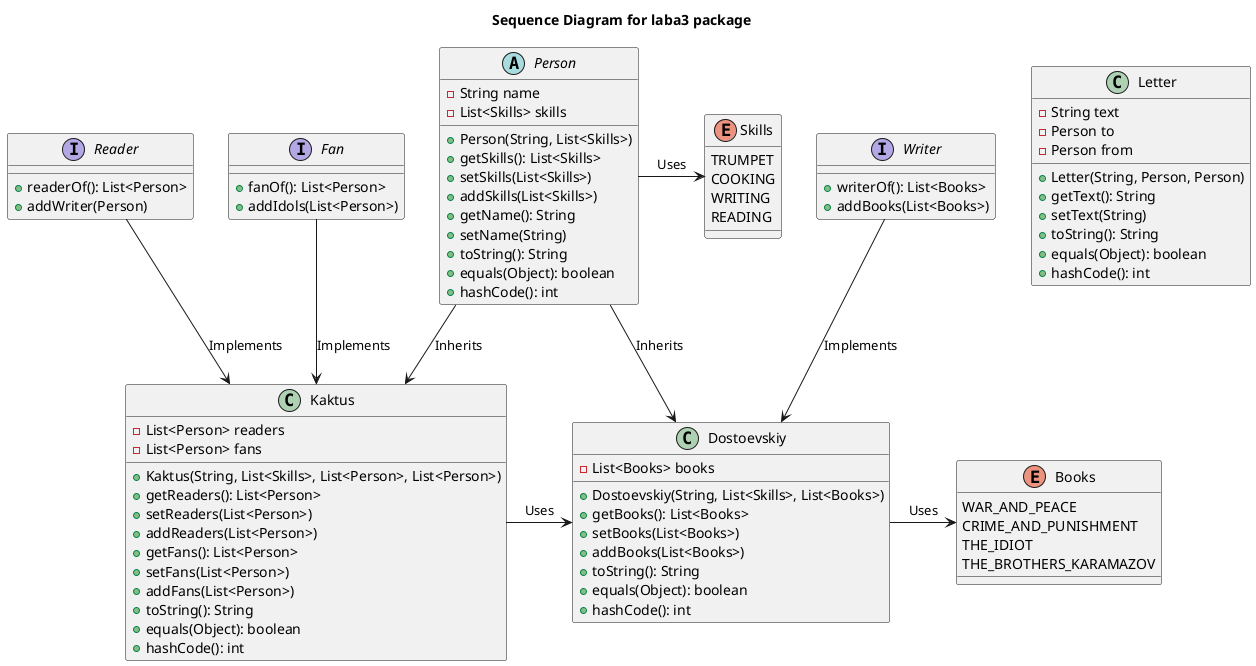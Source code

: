 @startuml name
title Sequence Diagram for laba3 package
skinparam componentStyle uml2

enum Books {
    WAR_AND_PEACE
    CRIME_AND_PUNISHMENT
    THE_IDIOT
    THE_BROTHERS_KARAMAZOV
}

enum Skills {
    TRUMPET
    COOKING
    WRITING
    READING
}

abstract class Person {
    -String name
    -List<Skills> skills
    +Person(String, List<Skills>)
    +getSkills(): List<Skills>
    +setSkills(List<Skills>)
    +addSkills(List<Skills>)
    +getName(): String
    +setName(String)
    +toString(): String
    +equals(Object): boolean
    +hashCode(): int
}

class Dostoevskiy {
    -List<Books> books
    +Dostoevskiy(String, List<Skills>, List<Books>)
    +getBooks(): List<Books>
    +setBooks(List<Books>)
    +addBooks(List<Books>)
    +toString(): String
    +equals(Object): boolean
    +hashCode(): int
}

class Kaktus {
    -List<Person> readers
    -List<Person> fans
    +Kaktus(String, List<Skills>, List<Person>, List<Person>)
    +getReaders(): List<Person>
    +setReaders(List<Person>)
    +addReaders(List<Person>)
    +getFans(): List<Person>
    +setFans(List<Person>)
    +addFans(List<Person>)
    +toString(): String
    +equals(Object): boolean
    +hashCode(): int
}

class Letter {
    -String text
    -Person to
    -Person from
    +Letter(String, Person, Person)
    +getText(): String
    +setText(String)
    +toString(): String
    +equals(Object): boolean
    +hashCode(): int
}

interface Reader {
    +readerOf(): List<Person>
    +addWriter(Person)
}

interface Writer {
    +writerOf(): List<Books>
    +addBooks(List<Books>)
}

interface Fan {
    +fanOf(): List<Person>
    +addIdols(List<Person>)
}

Person->Skills: Uses
Person --> Dostoevskiy: Inherits
Person-->Kaktus: Inherits
Dostoevskiy->Books: Uses
Writer --> Dostoevskiy: Implements
Kaktus->Dostoevskiy: Uses
Fan --> Kaktus:Implements
Reader --> Kaktus: Implements
@enduml